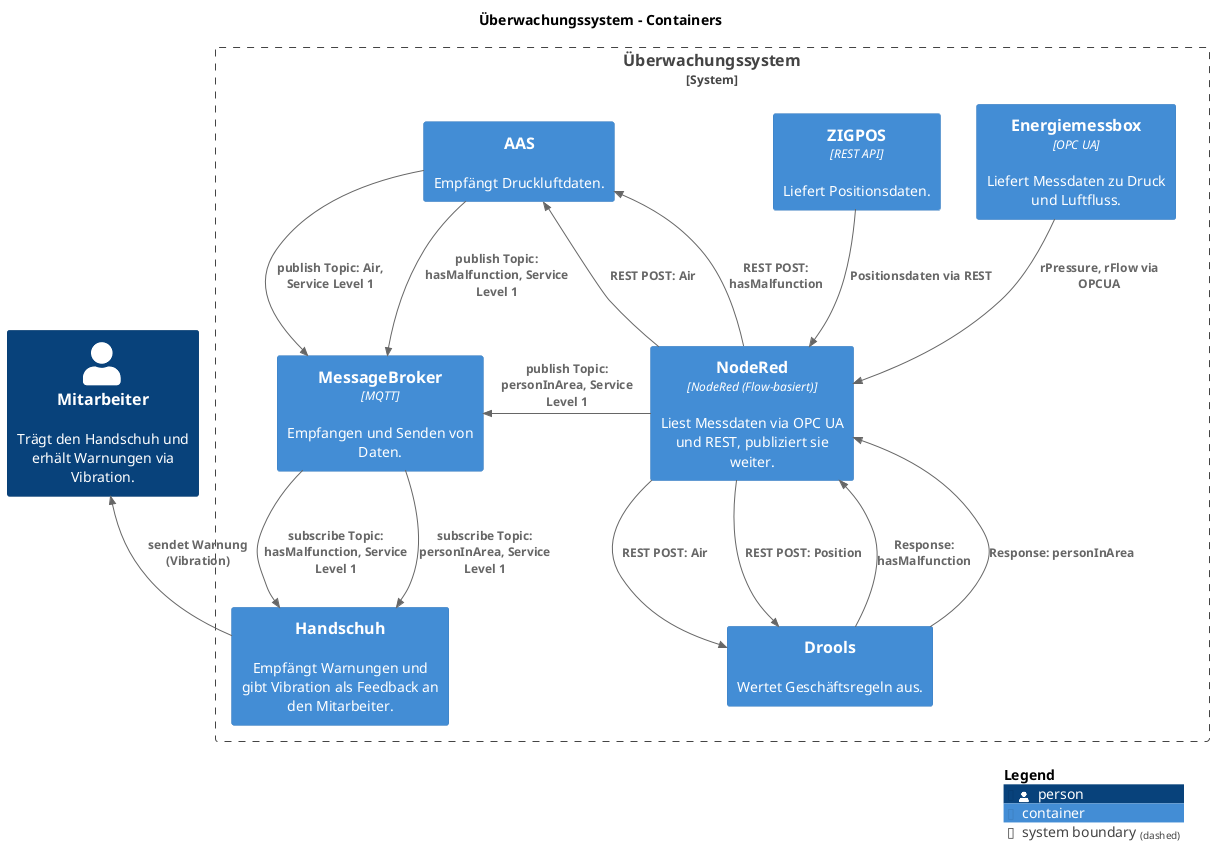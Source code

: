 @startuml
set separator none

title Überwachungssystem - Containers

!include <C4/C4>
!include <C4/C4_Context>
!include <C4/C4_Container>

Person(Mitarbeiter, "Mitarbeiter", $descr="Trägt den Handschuh und erhält Warnungen via Vibration.", $tags="", $link="")

System_Boundary("Überwachungssystem_boundary", "Überwachungssystem", $tags="") {
  Container(Überwachungssystem.Energiemessbox, "Energiemessbox", $techn="OPC UA", $descr="Liefert Messdaten zu Druck und Luftfluss.", $tags="", $link="")
  Container(Überwachungssystem.NodeRed, "NodeRed", $techn="NodeRed (Flow-basiert)", $descr="Liest Messdaten via OPC UA und REST, publiziert sie weiter.", $tags="", $link="")
  Container(Überwachungssystem.ZIGPOS, "ZIGPOS", $techn="REST API", $descr="Liefert Positionsdaten.", $tags="", $link="")
  Container(Überwachungssystem.MessageBroker, "MessageBroker", $techn="MQTT", $descr="Empfangen und Senden von Daten.", $tags="", $link="")
  Container(Überwachungssystem.Handschuh, "Handschuh", $techn="", $descr="Empfängt Warnungen und gibt Vibration als Feedback an den Mitarbeiter.", $tags="", $link="")
  Container(Überwachungssystem.AAS, "AAS", $techn="", $descr="Empfängt Druckluftdaten.", $tags="", $link="")
  Container(Überwachungssystem.Drools, "Drools", $techn="", $descr="Wertet Geschäftsregeln aus.", $tags="", $link="")
}

Rel(Überwachungssystem.Energiemessbox, Überwachungssystem.NodeRed, "rPressure, rFlow via OPCUA", $techn="", $tags="", $link="")
Rel(Überwachungssystem.ZIGPOS, Überwachungssystem.NodeRed, "Positionsdaten via REST", $techn="", $tags="", $link="")

Rel(Überwachungssystem.NodeRed, Überwachungssystem.Drools, "REST POST: Air", $techn="", $tags="", $link="")
Rel(Überwachungssystem.Drools, Überwachungssystem.NodeRed, "Response: hasMalfunction", $techn="", $tags="", $link="")

Rel(Überwachungssystem.NodeRed, Überwachungssystem.Drools, "REST POST: Position", $techn="", $tags="", $link="")
Rel(Überwachungssystem.Drools, Überwachungssystem.NodeRed, "Response: personInArea", $techn="", $tags="", $link="")

Rel_L(Überwachungssystem.NodeRed, Überwachungssystem.AAS, "REST POST: Air", $techn="", $tags="", $link="")
Rel_L(Überwachungssystem.NodeRed, Überwachungssystem.AAS, "REST POST: hasMalfunction", $techn="", $tags="", $link="")

Rel_L(Überwachungssystem.NodeRed, Überwachungssystem.MessageBroker, "publish Topic: personInArea, Service Level 1", $techn="", $tags="", $link="")

Rel(Überwachungssystem.AAS, Überwachungssystem.MessageBroker, "publish Topic: Air, Service Level 1", $techn="", $tags="", $link="")
Rel(Überwachungssystem.AAS, Überwachungssystem.MessageBroker, "publish Topic: hasMalfunction, Service Level 1", $techn="", $tags="", $link="")

Rel(Überwachungssystem.MessageBroker, Überwachungssystem.Handschuh, "subscribe Topic: hasMalfunction, Service Level 1", $techn="", $tags="", $link="")
Rel(Überwachungssystem.MessageBroker, Überwachungssystem.Handschuh, "subscribe Topic: personInArea, Service Level 1", $techn="", $tags="", $link="")

Rel_U(Überwachungssystem.Handschuh, Mitarbeiter, "sendet Warnung (Vibration)", $techn="", $tags="", $link="")

SHOW_LEGEND(true)
@enduml

